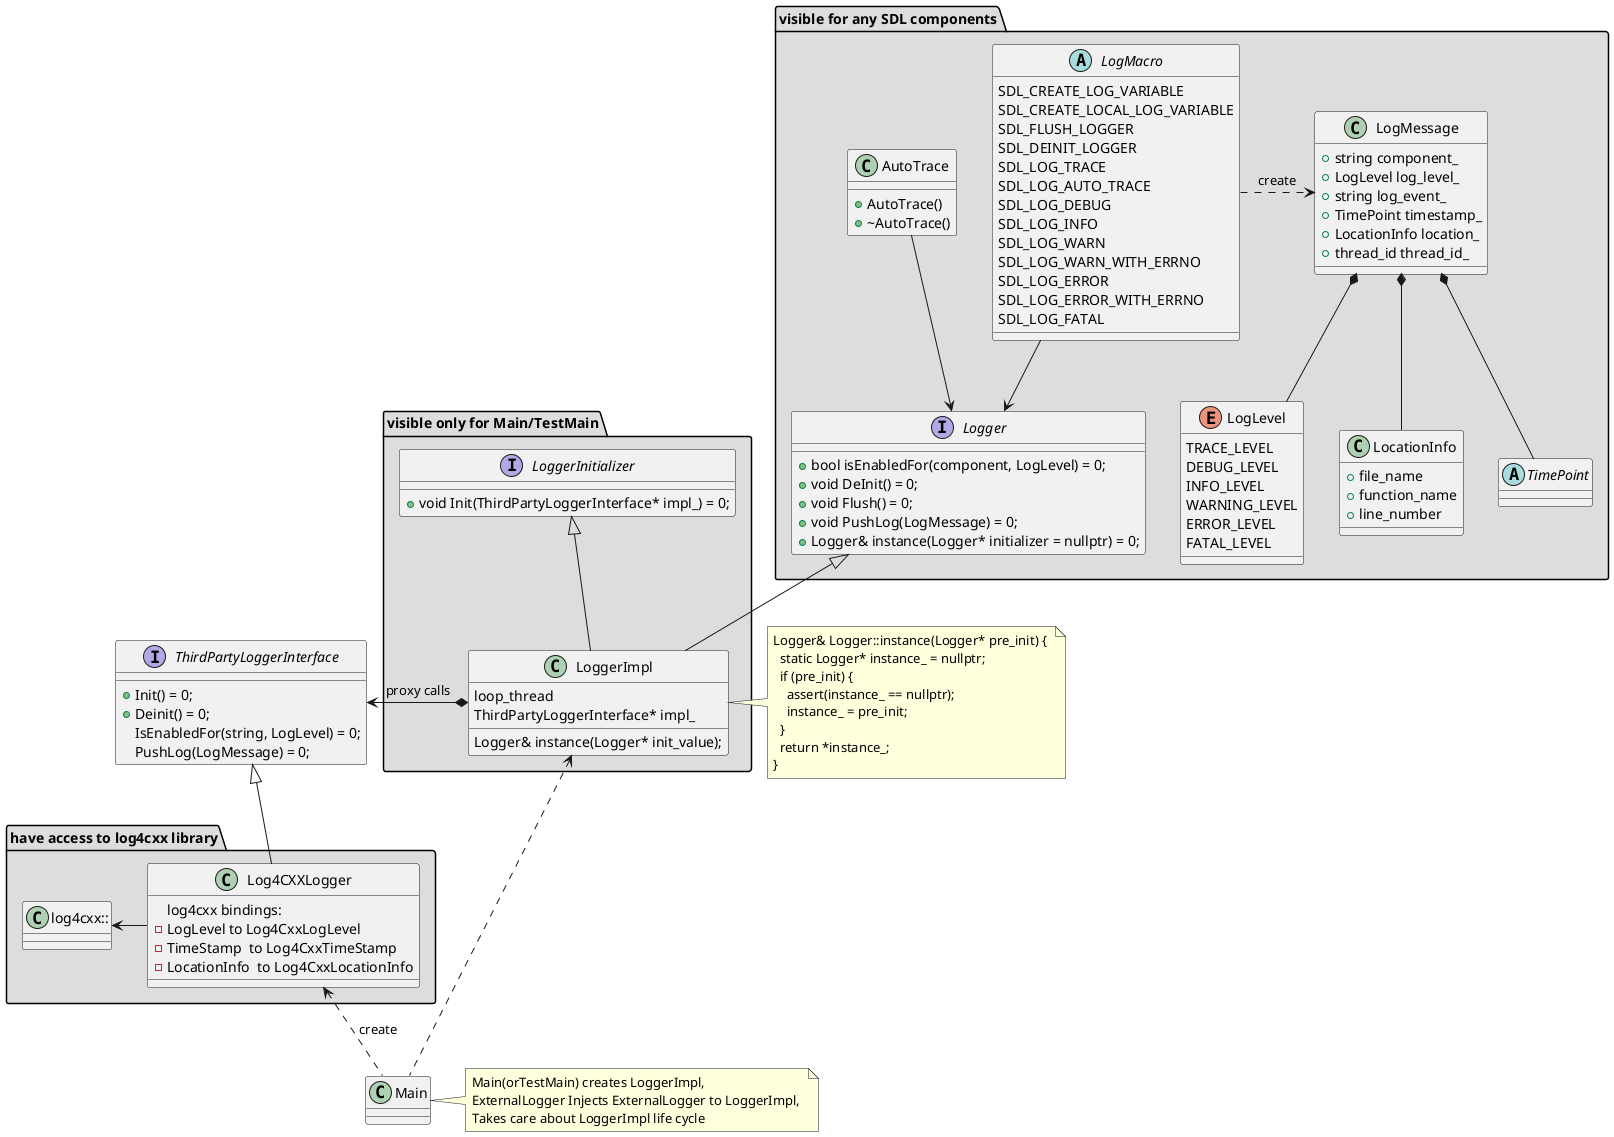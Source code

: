 @startuml


package "visible for any SDL components" #DDDDDD {

interface Logger {
  + bool isEnabledFor(component, LogLevel) = 0;
  + void DeInit() = 0;
  + void Flush() = 0;
  + void PushLog(LogMessage) = 0;
  + Logger& instance(Logger* initializer = nullptr) = 0;
}

class AutoTrace {
  + AutoTrace()
  + ~AutoTrace()
}

class LocationInfo {
  + file_name
  + function_name
  + line_number
}

abstract TimePoint{}

class LogMessage {
  + string component_
  + LogLevel log_level_
  + string log_event_
  + TimePoint timestamp_
  + LocationInfo location_
  + thread_id thread_id_
}


enum  LogLevel { 
  TRACE_LEVEL
  DEBUG_LEVEL
  INFO_LEVEL
  WARNING_LEVEL
  ERROR_LEVEL
  FATAL_LEVEL
}

abstract LogMacro {
  SDL_CREATE_LOG_VARIABLE
  SDL_CREATE_LOCAL_LOG_VARIABLE
  SDL_FLUSH_LOGGER
  SDL_DEINIT_LOGGER
  SDL_LOG_TRACE
  SDL_LOG_AUTO_TRACE
  SDL_LOG_DEBUG
  SDL_LOG_INFO
  SDL_LOG_WARN
  SDL_LOG_WARN_WITH_ERRNO
  SDL_LOG_ERROR
  SDL_LOG_ERROR_WITH_ERRNO
  SDL_LOG_FATAL
}

AutoTrace -down-> Logger
LogMacro  -down-> Logger
LogMacro .right.> LogMessage : create
LogMessage *-- LocationInfo
LogMessage *-- TimePoint
LogMessage *-- LogLevel
}


interface ThirdPartyLoggerInterface {
  + Init() = 0;
  + Deinit() = 0;
  IsEnabledFor(string, LogLevel) = 0;
  PushLog(LogMessage) = 0;
}


package "have access to log4cxx library" #DDDDDD {

class Log4CXXLogger  {
  log4cxx bindings:
  - LogLevel to Log4CxxLogLevel 
  - TimeStamp  to Log4CxxTimeStamp
  - LocationInfo  to Log4CxxLocationInfo
}

Log4CXXLogger -up-|> ThirdPartyLoggerInterface
class "log4cxx::" as log4cxx
log4cxx <-right- Log4CXXLogger

}


package "visible only for Main/TestMain" #DDDDDD {

interface LoggerInitializer  {
  + void Init(ThirdPartyLoggerInterface* impl_) = 0;
}


class LoggerImpl  {
  loop_thread
  ThirdPartyLoggerInterface* impl_
  Logger& instance(Logger* init_value);
}

}
 
note "\
Logger& Logger::instance(Logger* pre_init) { \n\
  static Logger* instance_ = nullptr; \n\
  if (pre_init) { \n\
    assert(instance_ == nullptr);\n\
    instance_ = pre_init;\n\
  }\n\
  return *instance_;\n\
}" as N1
LoggerImpl .right. N1 

LoggerImpl -up-|> Logger
LoggerImpl -up-|> LoggerInitializer


LoggerImpl *-left-> ThirdPartyLoggerInterface : proxy calls



class Main

Main .up.> LoggerImpl  
Main  .up.> Log4CXXLogger : create
note "Main(orTestMain) creates LoggerImpl,  \n\
ExternalLogger Injects ExternalLogger to LoggerImpl, \n\
Takes care about LoggerImpl life cycle" as N2

N2 .left. Main
@enduml
